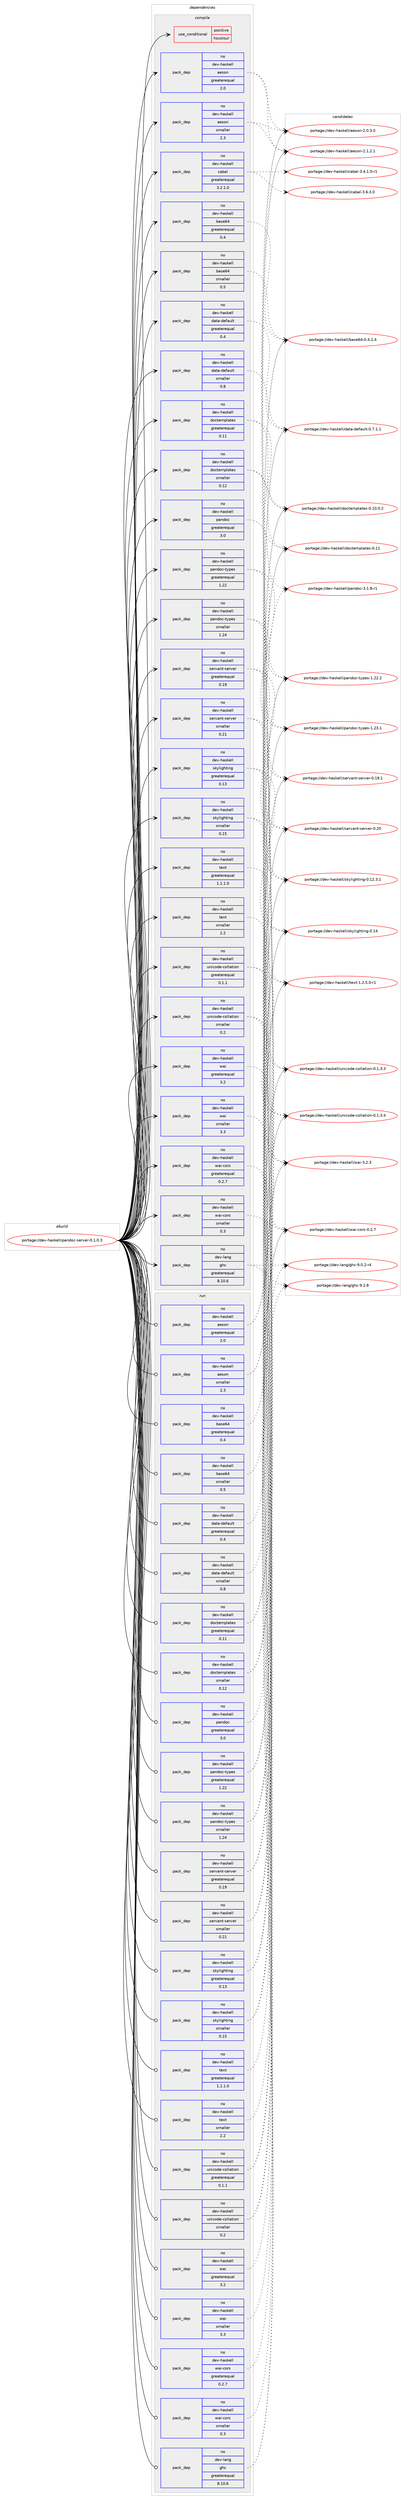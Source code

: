 digraph prolog {

# *************
# Graph options
# *************

newrank=true;
concentrate=true;
compound=true;
graph [rankdir=LR,fontname=Helvetica,fontsize=10,ranksep=1.5];#, ranksep=2.5, nodesep=0.2];
edge  [arrowhead=vee];
node  [fontname=Helvetica,fontsize=10];

# **********
# The ebuild
# **********

subgraph cluster_leftcol {
color=gray;
rank=same;
label=<<i>ebuild</i>>;
id [label="portage://dev-haskell/pandoc-server-0.1.0.3", color=red, width=4, href="../dev-haskell/pandoc-server-0.1.0.3.svg"];
}

# ****************
# The dependencies
# ****************

subgraph cluster_midcol {
color=gray;
label=<<i>dependencies</i>>;
subgraph cluster_compile {
fillcolor="#eeeeee";
style=filled;
label=<<i>compile</i>>;
subgraph cond20195 {
dependency41564 [label=<<TABLE BORDER="0" CELLBORDER="1" CELLSPACING="0" CELLPADDING="4"><TR><TD ROWSPAN="3" CELLPADDING="10">use_conditional</TD></TR><TR><TD>positive</TD></TR><TR><TD>hscolour</TD></TR></TABLE>>, shape=none, color=red];
# *** BEGIN UNKNOWN DEPENDENCY TYPE (TODO) ***
# dependency41564 -> package_dependency(portage://dev-haskell/pandoc-server-0.1.0.3,install,no,dev-haskell,hscolour,none,[,,],[],[])
# *** END UNKNOWN DEPENDENCY TYPE (TODO) ***

}
id:e -> dependency41564:w [weight=20,style="solid",arrowhead="vee"];
subgraph pack20388 {
dependency41565 [label=<<TABLE BORDER="0" CELLBORDER="1" CELLSPACING="0" CELLPADDING="4" WIDTH="220"><TR><TD ROWSPAN="6" CELLPADDING="30">pack_dep</TD></TR><TR><TD WIDTH="110">no</TD></TR><TR><TD>dev-haskell</TD></TR><TR><TD>aeson</TD></TR><TR><TD>greaterequal</TD></TR><TR><TD>2.0</TD></TR></TABLE>>, shape=none, color=blue];
}
id:e -> dependency41565:w [weight=20,style="solid",arrowhead="vee"];
subgraph pack20389 {
dependency41566 [label=<<TABLE BORDER="0" CELLBORDER="1" CELLSPACING="0" CELLPADDING="4" WIDTH="220"><TR><TD ROWSPAN="6" CELLPADDING="30">pack_dep</TD></TR><TR><TD WIDTH="110">no</TD></TR><TR><TD>dev-haskell</TD></TR><TR><TD>aeson</TD></TR><TR><TD>smaller</TD></TR><TR><TD>2.3</TD></TR></TABLE>>, shape=none, color=blue];
}
id:e -> dependency41566:w [weight=20,style="solid",arrowhead="vee"];
subgraph pack20390 {
dependency41567 [label=<<TABLE BORDER="0" CELLBORDER="1" CELLSPACING="0" CELLPADDING="4" WIDTH="220"><TR><TD ROWSPAN="6" CELLPADDING="30">pack_dep</TD></TR><TR><TD WIDTH="110">no</TD></TR><TR><TD>dev-haskell</TD></TR><TR><TD>base64</TD></TR><TR><TD>greaterequal</TD></TR><TR><TD>0.4</TD></TR></TABLE>>, shape=none, color=blue];
}
id:e -> dependency41567:w [weight=20,style="solid",arrowhead="vee"];
subgraph pack20391 {
dependency41568 [label=<<TABLE BORDER="0" CELLBORDER="1" CELLSPACING="0" CELLPADDING="4" WIDTH="220"><TR><TD ROWSPAN="6" CELLPADDING="30">pack_dep</TD></TR><TR><TD WIDTH="110">no</TD></TR><TR><TD>dev-haskell</TD></TR><TR><TD>base64</TD></TR><TR><TD>smaller</TD></TR><TR><TD>0.5</TD></TR></TABLE>>, shape=none, color=blue];
}
id:e -> dependency41568:w [weight=20,style="solid",arrowhead="vee"];
subgraph pack20392 {
dependency41569 [label=<<TABLE BORDER="0" CELLBORDER="1" CELLSPACING="0" CELLPADDING="4" WIDTH="220"><TR><TD ROWSPAN="6" CELLPADDING="30">pack_dep</TD></TR><TR><TD WIDTH="110">no</TD></TR><TR><TD>dev-haskell</TD></TR><TR><TD>cabal</TD></TR><TR><TD>greaterequal</TD></TR><TR><TD>3.2.1.0</TD></TR></TABLE>>, shape=none, color=blue];
}
id:e -> dependency41569:w [weight=20,style="solid",arrowhead="vee"];
subgraph pack20393 {
dependency41570 [label=<<TABLE BORDER="0" CELLBORDER="1" CELLSPACING="0" CELLPADDING="4" WIDTH="220"><TR><TD ROWSPAN="6" CELLPADDING="30">pack_dep</TD></TR><TR><TD WIDTH="110">no</TD></TR><TR><TD>dev-haskell</TD></TR><TR><TD>data-default</TD></TR><TR><TD>greaterequal</TD></TR><TR><TD>0.4</TD></TR></TABLE>>, shape=none, color=blue];
}
id:e -> dependency41570:w [weight=20,style="solid",arrowhead="vee"];
subgraph pack20394 {
dependency41571 [label=<<TABLE BORDER="0" CELLBORDER="1" CELLSPACING="0" CELLPADDING="4" WIDTH="220"><TR><TD ROWSPAN="6" CELLPADDING="30">pack_dep</TD></TR><TR><TD WIDTH="110">no</TD></TR><TR><TD>dev-haskell</TD></TR><TR><TD>data-default</TD></TR><TR><TD>smaller</TD></TR><TR><TD>0.8</TD></TR></TABLE>>, shape=none, color=blue];
}
id:e -> dependency41571:w [weight=20,style="solid",arrowhead="vee"];
subgraph pack20395 {
dependency41572 [label=<<TABLE BORDER="0" CELLBORDER="1" CELLSPACING="0" CELLPADDING="4" WIDTH="220"><TR><TD ROWSPAN="6" CELLPADDING="30">pack_dep</TD></TR><TR><TD WIDTH="110">no</TD></TR><TR><TD>dev-haskell</TD></TR><TR><TD>doctemplates</TD></TR><TR><TD>greaterequal</TD></TR><TR><TD>0.11</TD></TR></TABLE>>, shape=none, color=blue];
}
id:e -> dependency41572:w [weight=20,style="solid",arrowhead="vee"];
subgraph pack20396 {
dependency41573 [label=<<TABLE BORDER="0" CELLBORDER="1" CELLSPACING="0" CELLPADDING="4" WIDTH="220"><TR><TD ROWSPAN="6" CELLPADDING="30">pack_dep</TD></TR><TR><TD WIDTH="110">no</TD></TR><TR><TD>dev-haskell</TD></TR><TR><TD>doctemplates</TD></TR><TR><TD>smaller</TD></TR><TR><TD>0.12</TD></TR></TABLE>>, shape=none, color=blue];
}
id:e -> dependency41573:w [weight=20,style="solid",arrowhead="vee"];
subgraph pack20397 {
dependency41574 [label=<<TABLE BORDER="0" CELLBORDER="1" CELLSPACING="0" CELLPADDING="4" WIDTH="220"><TR><TD ROWSPAN="6" CELLPADDING="30">pack_dep</TD></TR><TR><TD WIDTH="110">no</TD></TR><TR><TD>dev-haskell</TD></TR><TR><TD>pandoc</TD></TR><TR><TD>greaterequal</TD></TR><TR><TD>3.0</TD></TR></TABLE>>, shape=none, color=blue];
}
id:e -> dependency41574:w [weight=20,style="solid",arrowhead="vee"];
subgraph pack20398 {
dependency41575 [label=<<TABLE BORDER="0" CELLBORDER="1" CELLSPACING="0" CELLPADDING="4" WIDTH="220"><TR><TD ROWSPAN="6" CELLPADDING="30">pack_dep</TD></TR><TR><TD WIDTH="110">no</TD></TR><TR><TD>dev-haskell</TD></TR><TR><TD>pandoc-types</TD></TR><TR><TD>greaterequal</TD></TR><TR><TD>1.22</TD></TR></TABLE>>, shape=none, color=blue];
}
id:e -> dependency41575:w [weight=20,style="solid",arrowhead="vee"];
subgraph pack20399 {
dependency41576 [label=<<TABLE BORDER="0" CELLBORDER="1" CELLSPACING="0" CELLPADDING="4" WIDTH="220"><TR><TD ROWSPAN="6" CELLPADDING="30">pack_dep</TD></TR><TR><TD WIDTH="110">no</TD></TR><TR><TD>dev-haskell</TD></TR><TR><TD>pandoc-types</TD></TR><TR><TD>smaller</TD></TR><TR><TD>1.24</TD></TR></TABLE>>, shape=none, color=blue];
}
id:e -> dependency41576:w [weight=20,style="solid",arrowhead="vee"];
subgraph pack20400 {
dependency41577 [label=<<TABLE BORDER="0" CELLBORDER="1" CELLSPACING="0" CELLPADDING="4" WIDTH="220"><TR><TD ROWSPAN="6" CELLPADDING="30">pack_dep</TD></TR><TR><TD WIDTH="110">no</TD></TR><TR><TD>dev-haskell</TD></TR><TR><TD>servant-server</TD></TR><TR><TD>greaterequal</TD></TR><TR><TD>0.19</TD></TR></TABLE>>, shape=none, color=blue];
}
id:e -> dependency41577:w [weight=20,style="solid",arrowhead="vee"];
subgraph pack20401 {
dependency41578 [label=<<TABLE BORDER="0" CELLBORDER="1" CELLSPACING="0" CELLPADDING="4" WIDTH="220"><TR><TD ROWSPAN="6" CELLPADDING="30">pack_dep</TD></TR><TR><TD WIDTH="110">no</TD></TR><TR><TD>dev-haskell</TD></TR><TR><TD>servant-server</TD></TR><TR><TD>smaller</TD></TR><TR><TD>0.21</TD></TR></TABLE>>, shape=none, color=blue];
}
id:e -> dependency41578:w [weight=20,style="solid",arrowhead="vee"];
subgraph pack20402 {
dependency41579 [label=<<TABLE BORDER="0" CELLBORDER="1" CELLSPACING="0" CELLPADDING="4" WIDTH="220"><TR><TD ROWSPAN="6" CELLPADDING="30">pack_dep</TD></TR><TR><TD WIDTH="110">no</TD></TR><TR><TD>dev-haskell</TD></TR><TR><TD>skylighting</TD></TR><TR><TD>greaterequal</TD></TR><TR><TD>0.13</TD></TR></TABLE>>, shape=none, color=blue];
}
id:e -> dependency41579:w [weight=20,style="solid",arrowhead="vee"];
subgraph pack20403 {
dependency41580 [label=<<TABLE BORDER="0" CELLBORDER="1" CELLSPACING="0" CELLPADDING="4" WIDTH="220"><TR><TD ROWSPAN="6" CELLPADDING="30">pack_dep</TD></TR><TR><TD WIDTH="110">no</TD></TR><TR><TD>dev-haskell</TD></TR><TR><TD>skylighting</TD></TR><TR><TD>smaller</TD></TR><TR><TD>0.15</TD></TR></TABLE>>, shape=none, color=blue];
}
id:e -> dependency41580:w [weight=20,style="solid",arrowhead="vee"];
subgraph pack20404 {
dependency41581 [label=<<TABLE BORDER="0" CELLBORDER="1" CELLSPACING="0" CELLPADDING="4" WIDTH="220"><TR><TD ROWSPAN="6" CELLPADDING="30">pack_dep</TD></TR><TR><TD WIDTH="110">no</TD></TR><TR><TD>dev-haskell</TD></TR><TR><TD>text</TD></TR><TR><TD>greaterequal</TD></TR><TR><TD>1.1.1.0</TD></TR></TABLE>>, shape=none, color=blue];
}
id:e -> dependency41581:w [weight=20,style="solid",arrowhead="vee"];
subgraph pack20405 {
dependency41582 [label=<<TABLE BORDER="0" CELLBORDER="1" CELLSPACING="0" CELLPADDING="4" WIDTH="220"><TR><TD ROWSPAN="6" CELLPADDING="30">pack_dep</TD></TR><TR><TD WIDTH="110">no</TD></TR><TR><TD>dev-haskell</TD></TR><TR><TD>text</TD></TR><TR><TD>smaller</TD></TR><TR><TD>2.2</TD></TR></TABLE>>, shape=none, color=blue];
}
id:e -> dependency41582:w [weight=20,style="solid",arrowhead="vee"];
subgraph pack20406 {
dependency41583 [label=<<TABLE BORDER="0" CELLBORDER="1" CELLSPACING="0" CELLPADDING="4" WIDTH="220"><TR><TD ROWSPAN="6" CELLPADDING="30">pack_dep</TD></TR><TR><TD WIDTH="110">no</TD></TR><TR><TD>dev-haskell</TD></TR><TR><TD>unicode-collation</TD></TR><TR><TD>greaterequal</TD></TR><TR><TD>0.1.1</TD></TR></TABLE>>, shape=none, color=blue];
}
id:e -> dependency41583:w [weight=20,style="solid",arrowhead="vee"];
subgraph pack20407 {
dependency41584 [label=<<TABLE BORDER="0" CELLBORDER="1" CELLSPACING="0" CELLPADDING="4" WIDTH="220"><TR><TD ROWSPAN="6" CELLPADDING="30">pack_dep</TD></TR><TR><TD WIDTH="110">no</TD></TR><TR><TD>dev-haskell</TD></TR><TR><TD>unicode-collation</TD></TR><TR><TD>smaller</TD></TR><TR><TD>0.2</TD></TR></TABLE>>, shape=none, color=blue];
}
id:e -> dependency41584:w [weight=20,style="solid",arrowhead="vee"];
subgraph pack20408 {
dependency41585 [label=<<TABLE BORDER="0" CELLBORDER="1" CELLSPACING="0" CELLPADDING="4" WIDTH="220"><TR><TD ROWSPAN="6" CELLPADDING="30">pack_dep</TD></TR><TR><TD WIDTH="110">no</TD></TR><TR><TD>dev-haskell</TD></TR><TR><TD>wai</TD></TR><TR><TD>greaterequal</TD></TR><TR><TD>3.2</TD></TR></TABLE>>, shape=none, color=blue];
}
id:e -> dependency41585:w [weight=20,style="solid",arrowhead="vee"];
subgraph pack20409 {
dependency41586 [label=<<TABLE BORDER="0" CELLBORDER="1" CELLSPACING="0" CELLPADDING="4" WIDTH="220"><TR><TD ROWSPAN="6" CELLPADDING="30">pack_dep</TD></TR><TR><TD WIDTH="110">no</TD></TR><TR><TD>dev-haskell</TD></TR><TR><TD>wai</TD></TR><TR><TD>smaller</TD></TR><TR><TD>3.3</TD></TR></TABLE>>, shape=none, color=blue];
}
id:e -> dependency41586:w [weight=20,style="solid",arrowhead="vee"];
subgraph pack20410 {
dependency41587 [label=<<TABLE BORDER="0" CELLBORDER="1" CELLSPACING="0" CELLPADDING="4" WIDTH="220"><TR><TD ROWSPAN="6" CELLPADDING="30">pack_dep</TD></TR><TR><TD WIDTH="110">no</TD></TR><TR><TD>dev-haskell</TD></TR><TR><TD>wai-cors</TD></TR><TR><TD>greaterequal</TD></TR><TR><TD>0.2.7</TD></TR></TABLE>>, shape=none, color=blue];
}
id:e -> dependency41587:w [weight=20,style="solid",arrowhead="vee"];
subgraph pack20411 {
dependency41588 [label=<<TABLE BORDER="0" CELLBORDER="1" CELLSPACING="0" CELLPADDING="4" WIDTH="220"><TR><TD ROWSPAN="6" CELLPADDING="30">pack_dep</TD></TR><TR><TD WIDTH="110">no</TD></TR><TR><TD>dev-haskell</TD></TR><TR><TD>wai-cors</TD></TR><TR><TD>smaller</TD></TR><TR><TD>0.3</TD></TR></TABLE>>, shape=none, color=blue];
}
id:e -> dependency41588:w [weight=20,style="solid",arrowhead="vee"];
subgraph pack20412 {
dependency41589 [label=<<TABLE BORDER="0" CELLBORDER="1" CELLSPACING="0" CELLPADDING="4" WIDTH="220"><TR><TD ROWSPAN="6" CELLPADDING="30">pack_dep</TD></TR><TR><TD WIDTH="110">no</TD></TR><TR><TD>dev-lang</TD></TR><TR><TD>ghc</TD></TR><TR><TD>greaterequal</TD></TR><TR><TD>8.10.6</TD></TR></TABLE>>, shape=none, color=blue];
}
id:e -> dependency41589:w [weight=20,style="solid",arrowhead="vee"];
}
subgraph cluster_compileandrun {
fillcolor="#eeeeee";
style=filled;
label=<<i>compile and run</i>>;
}
subgraph cluster_run {
fillcolor="#eeeeee";
style=filled;
label=<<i>run</i>>;
subgraph pack20413 {
dependency41590 [label=<<TABLE BORDER="0" CELLBORDER="1" CELLSPACING="0" CELLPADDING="4" WIDTH="220"><TR><TD ROWSPAN="6" CELLPADDING="30">pack_dep</TD></TR><TR><TD WIDTH="110">no</TD></TR><TR><TD>dev-haskell</TD></TR><TR><TD>aeson</TD></TR><TR><TD>greaterequal</TD></TR><TR><TD>2.0</TD></TR></TABLE>>, shape=none, color=blue];
}
id:e -> dependency41590:w [weight=20,style="solid",arrowhead="odot"];
subgraph pack20414 {
dependency41591 [label=<<TABLE BORDER="0" CELLBORDER="1" CELLSPACING="0" CELLPADDING="4" WIDTH="220"><TR><TD ROWSPAN="6" CELLPADDING="30">pack_dep</TD></TR><TR><TD WIDTH="110">no</TD></TR><TR><TD>dev-haskell</TD></TR><TR><TD>aeson</TD></TR><TR><TD>smaller</TD></TR><TR><TD>2.3</TD></TR></TABLE>>, shape=none, color=blue];
}
id:e -> dependency41591:w [weight=20,style="solid",arrowhead="odot"];
subgraph pack20415 {
dependency41592 [label=<<TABLE BORDER="0" CELLBORDER="1" CELLSPACING="0" CELLPADDING="4" WIDTH="220"><TR><TD ROWSPAN="6" CELLPADDING="30">pack_dep</TD></TR><TR><TD WIDTH="110">no</TD></TR><TR><TD>dev-haskell</TD></TR><TR><TD>base64</TD></TR><TR><TD>greaterequal</TD></TR><TR><TD>0.4</TD></TR></TABLE>>, shape=none, color=blue];
}
id:e -> dependency41592:w [weight=20,style="solid",arrowhead="odot"];
subgraph pack20416 {
dependency41593 [label=<<TABLE BORDER="0" CELLBORDER="1" CELLSPACING="0" CELLPADDING="4" WIDTH="220"><TR><TD ROWSPAN="6" CELLPADDING="30">pack_dep</TD></TR><TR><TD WIDTH="110">no</TD></TR><TR><TD>dev-haskell</TD></TR><TR><TD>base64</TD></TR><TR><TD>smaller</TD></TR><TR><TD>0.5</TD></TR></TABLE>>, shape=none, color=blue];
}
id:e -> dependency41593:w [weight=20,style="solid",arrowhead="odot"];
subgraph pack20417 {
dependency41594 [label=<<TABLE BORDER="0" CELLBORDER="1" CELLSPACING="0" CELLPADDING="4" WIDTH="220"><TR><TD ROWSPAN="6" CELLPADDING="30">pack_dep</TD></TR><TR><TD WIDTH="110">no</TD></TR><TR><TD>dev-haskell</TD></TR><TR><TD>data-default</TD></TR><TR><TD>greaterequal</TD></TR><TR><TD>0.4</TD></TR></TABLE>>, shape=none, color=blue];
}
id:e -> dependency41594:w [weight=20,style="solid",arrowhead="odot"];
subgraph pack20418 {
dependency41595 [label=<<TABLE BORDER="0" CELLBORDER="1" CELLSPACING="0" CELLPADDING="4" WIDTH="220"><TR><TD ROWSPAN="6" CELLPADDING="30">pack_dep</TD></TR><TR><TD WIDTH="110">no</TD></TR><TR><TD>dev-haskell</TD></TR><TR><TD>data-default</TD></TR><TR><TD>smaller</TD></TR><TR><TD>0.8</TD></TR></TABLE>>, shape=none, color=blue];
}
id:e -> dependency41595:w [weight=20,style="solid",arrowhead="odot"];
subgraph pack20419 {
dependency41596 [label=<<TABLE BORDER="0" CELLBORDER="1" CELLSPACING="0" CELLPADDING="4" WIDTH="220"><TR><TD ROWSPAN="6" CELLPADDING="30">pack_dep</TD></TR><TR><TD WIDTH="110">no</TD></TR><TR><TD>dev-haskell</TD></TR><TR><TD>doctemplates</TD></TR><TR><TD>greaterequal</TD></TR><TR><TD>0.11</TD></TR></TABLE>>, shape=none, color=blue];
}
id:e -> dependency41596:w [weight=20,style="solid",arrowhead="odot"];
subgraph pack20420 {
dependency41597 [label=<<TABLE BORDER="0" CELLBORDER="1" CELLSPACING="0" CELLPADDING="4" WIDTH="220"><TR><TD ROWSPAN="6" CELLPADDING="30">pack_dep</TD></TR><TR><TD WIDTH="110">no</TD></TR><TR><TD>dev-haskell</TD></TR><TR><TD>doctemplates</TD></TR><TR><TD>smaller</TD></TR><TR><TD>0.12</TD></TR></TABLE>>, shape=none, color=blue];
}
id:e -> dependency41597:w [weight=20,style="solid",arrowhead="odot"];
subgraph pack20421 {
dependency41598 [label=<<TABLE BORDER="0" CELLBORDER="1" CELLSPACING="0" CELLPADDING="4" WIDTH="220"><TR><TD ROWSPAN="6" CELLPADDING="30">pack_dep</TD></TR><TR><TD WIDTH="110">no</TD></TR><TR><TD>dev-haskell</TD></TR><TR><TD>pandoc</TD></TR><TR><TD>greaterequal</TD></TR><TR><TD>3.0</TD></TR></TABLE>>, shape=none, color=blue];
}
id:e -> dependency41598:w [weight=20,style="solid",arrowhead="odot"];
subgraph pack20422 {
dependency41599 [label=<<TABLE BORDER="0" CELLBORDER="1" CELLSPACING="0" CELLPADDING="4" WIDTH="220"><TR><TD ROWSPAN="6" CELLPADDING="30">pack_dep</TD></TR><TR><TD WIDTH="110">no</TD></TR><TR><TD>dev-haskell</TD></TR><TR><TD>pandoc-types</TD></TR><TR><TD>greaterequal</TD></TR><TR><TD>1.22</TD></TR></TABLE>>, shape=none, color=blue];
}
id:e -> dependency41599:w [weight=20,style="solid",arrowhead="odot"];
subgraph pack20423 {
dependency41600 [label=<<TABLE BORDER="0" CELLBORDER="1" CELLSPACING="0" CELLPADDING="4" WIDTH="220"><TR><TD ROWSPAN="6" CELLPADDING="30">pack_dep</TD></TR><TR><TD WIDTH="110">no</TD></TR><TR><TD>dev-haskell</TD></TR><TR><TD>pandoc-types</TD></TR><TR><TD>smaller</TD></TR><TR><TD>1.24</TD></TR></TABLE>>, shape=none, color=blue];
}
id:e -> dependency41600:w [weight=20,style="solid",arrowhead="odot"];
subgraph pack20424 {
dependency41601 [label=<<TABLE BORDER="0" CELLBORDER="1" CELLSPACING="0" CELLPADDING="4" WIDTH="220"><TR><TD ROWSPAN="6" CELLPADDING="30">pack_dep</TD></TR><TR><TD WIDTH="110">no</TD></TR><TR><TD>dev-haskell</TD></TR><TR><TD>servant-server</TD></TR><TR><TD>greaterequal</TD></TR><TR><TD>0.19</TD></TR></TABLE>>, shape=none, color=blue];
}
id:e -> dependency41601:w [weight=20,style="solid",arrowhead="odot"];
subgraph pack20425 {
dependency41602 [label=<<TABLE BORDER="0" CELLBORDER="1" CELLSPACING="0" CELLPADDING="4" WIDTH="220"><TR><TD ROWSPAN="6" CELLPADDING="30">pack_dep</TD></TR><TR><TD WIDTH="110">no</TD></TR><TR><TD>dev-haskell</TD></TR><TR><TD>servant-server</TD></TR><TR><TD>smaller</TD></TR><TR><TD>0.21</TD></TR></TABLE>>, shape=none, color=blue];
}
id:e -> dependency41602:w [weight=20,style="solid",arrowhead="odot"];
subgraph pack20426 {
dependency41603 [label=<<TABLE BORDER="0" CELLBORDER="1" CELLSPACING="0" CELLPADDING="4" WIDTH="220"><TR><TD ROWSPAN="6" CELLPADDING="30">pack_dep</TD></TR><TR><TD WIDTH="110">no</TD></TR><TR><TD>dev-haskell</TD></TR><TR><TD>skylighting</TD></TR><TR><TD>greaterequal</TD></TR><TR><TD>0.13</TD></TR></TABLE>>, shape=none, color=blue];
}
id:e -> dependency41603:w [weight=20,style="solid",arrowhead="odot"];
subgraph pack20427 {
dependency41604 [label=<<TABLE BORDER="0" CELLBORDER="1" CELLSPACING="0" CELLPADDING="4" WIDTH="220"><TR><TD ROWSPAN="6" CELLPADDING="30">pack_dep</TD></TR><TR><TD WIDTH="110">no</TD></TR><TR><TD>dev-haskell</TD></TR><TR><TD>skylighting</TD></TR><TR><TD>smaller</TD></TR><TR><TD>0.15</TD></TR></TABLE>>, shape=none, color=blue];
}
id:e -> dependency41604:w [weight=20,style="solid",arrowhead="odot"];
subgraph pack20428 {
dependency41605 [label=<<TABLE BORDER="0" CELLBORDER="1" CELLSPACING="0" CELLPADDING="4" WIDTH="220"><TR><TD ROWSPAN="6" CELLPADDING="30">pack_dep</TD></TR><TR><TD WIDTH="110">no</TD></TR><TR><TD>dev-haskell</TD></TR><TR><TD>text</TD></TR><TR><TD>greaterequal</TD></TR><TR><TD>1.1.1.0</TD></TR></TABLE>>, shape=none, color=blue];
}
id:e -> dependency41605:w [weight=20,style="solid",arrowhead="odot"];
subgraph pack20429 {
dependency41606 [label=<<TABLE BORDER="0" CELLBORDER="1" CELLSPACING="0" CELLPADDING="4" WIDTH="220"><TR><TD ROWSPAN="6" CELLPADDING="30">pack_dep</TD></TR><TR><TD WIDTH="110">no</TD></TR><TR><TD>dev-haskell</TD></TR><TR><TD>text</TD></TR><TR><TD>smaller</TD></TR><TR><TD>2.2</TD></TR></TABLE>>, shape=none, color=blue];
}
id:e -> dependency41606:w [weight=20,style="solid",arrowhead="odot"];
subgraph pack20430 {
dependency41607 [label=<<TABLE BORDER="0" CELLBORDER="1" CELLSPACING="0" CELLPADDING="4" WIDTH="220"><TR><TD ROWSPAN="6" CELLPADDING="30">pack_dep</TD></TR><TR><TD WIDTH="110">no</TD></TR><TR><TD>dev-haskell</TD></TR><TR><TD>unicode-collation</TD></TR><TR><TD>greaterequal</TD></TR><TR><TD>0.1.1</TD></TR></TABLE>>, shape=none, color=blue];
}
id:e -> dependency41607:w [weight=20,style="solid",arrowhead="odot"];
subgraph pack20431 {
dependency41608 [label=<<TABLE BORDER="0" CELLBORDER="1" CELLSPACING="0" CELLPADDING="4" WIDTH="220"><TR><TD ROWSPAN="6" CELLPADDING="30">pack_dep</TD></TR><TR><TD WIDTH="110">no</TD></TR><TR><TD>dev-haskell</TD></TR><TR><TD>unicode-collation</TD></TR><TR><TD>smaller</TD></TR><TR><TD>0.2</TD></TR></TABLE>>, shape=none, color=blue];
}
id:e -> dependency41608:w [weight=20,style="solid",arrowhead="odot"];
subgraph pack20432 {
dependency41609 [label=<<TABLE BORDER="0" CELLBORDER="1" CELLSPACING="0" CELLPADDING="4" WIDTH="220"><TR><TD ROWSPAN="6" CELLPADDING="30">pack_dep</TD></TR><TR><TD WIDTH="110">no</TD></TR><TR><TD>dev-haskell</TD></TR><TR><TD>wai</TD></TR><TR><TD>greaterequal</TD></TR><TR><TD>3.2</TD></TR></TABLE>>, shape=none, color=blue];
}
id:e -> dependency41609:w [weight=20,style="solid",arrowhead="odot"];
subgraph pack20433 {
dependency41610 [label=<<TABLE BORDER="0" CELLBORDER="1" CELLSPACING="0" CELLPADDING="4" WIDTH="220"><TR><TD ROWSPAN="6" CELLPADDING="30">pack_dep</TD></TR><TR><TD WIDTH="110">no</TD></TR><TR><TD>dev-haskell</TD></TR><TR><TD>wai</TD></TR><TR><TD>smaller</TD></TR><TR><TD>3.3</TD></TR></TABLE>>, shape=none, color=blue];
}
id:e -> dependency41610:w [weight=20,style="solid",arrowhead="odot"];
subgraph pack20434 {
dependency41611 [label=<<TABLE BORDER="0" CELLBORDER="1" CELLSPACING="0" CELLPADDING="4" WIDTH="220"><TR><TD ROWSPAN="6" CELLPADDING="30">pack_dep</TD></TR><TR><TD WIDTH="110">no</TD></TR><TR><TD>dev-haskell</TD></TR><TR><TD>wai-cors</TD></TR><TR><TD>greaterequal</TD></TR><TR><TD>0.2.7</TD></TR></TABLE>>, shape=none, color=blue];
}
id:e -> dependency41611:w [weight=20,style="solid",arrowhead="odot"];
subgraph pack20435 {
dependency41612 [label=<<TABLE BORDER="0" CELLBORDER="1" CELLSPACING="0" CELLPADDING="4" WIDTH="220"><TR><TD ROWSPAN="6" CELLPADDING="30">pack_dep</TD></TR><TR><TD WIDTH="110">no</TD></TR><TR><TD>dev-haskell</TD></TR><TR><TD>wai-cors</TD></TR><TR><TD>smaller</TD></TR><TR><TD>0.3</TD></TR></TABLE>>, shape=none, color=blue];
}
id:e -> dependency41612:w [weight=20,style="solid",arrowhead="odot"];
subgraph pack20436 {
dependency41613 [label=<<TABLE BORDER="0" CELLBORDER="1" CELLSPACING="0" CELLPADDING="4" WIDTH="220"><TR><TD ROWSPAN="6" CELLPADDING="30">pack_dep</TD></TR><TR><TD WIDTH="110">no</TD></TR><TR><TD>dev-lang</TD></TR><TR><TD>ghc</TD></TR><TR><TD>greaterequal</TD></TR><TR><TD>8.10.6</TD></TR></TABLE>>, shape=none, color=blue];
}
id:e -> dependency41613:w [weight=20,style="solid",arrowhead="odot"];
# *** BEGIN UNKNOWN DEPENDENCY TYPE (TODO) ***
# id -> package_dependency(portage://dev-haskell/pandoc-server-0.1.0.3,run,no,dev-lang,ghc,none,[,,],any_same_slot,[use(optenable(profile),none)])
# *** END UNKNOWN DEPENDENCY TYPE (TODO) ***

}
}

# **************
# The candidates
# **************

subgraph cluster_choices {
rank=same;
color=gray;
label=<<i>candidates</i>>;

subgraph choice20388 {
color=black;
nodesep=1;
choice100101118451049711510710110810847971011151111104550464846514648 [label="portage://dev-haskell/aeson-2.0.3.0", color=red, width=4,href="../dev-haskell/aeson-2.0.3.0.svg"];
choice100101118451049711510710110810847971011151111104550464946504649 [label="portage://dev-haskell/aeson-2.1.2.1", color=red, width=4,href="../dev-haskell/aeson-2.1.2.1.svg"];
dependency41565:e -> choice100101118451049711510710110810847971011151111104550464846514648:w [style=dotted,weight="100"];
dependency41565:e -> choice100101118451049711510710110810847971011151111104550464946504649:w [style=dotted,weight="100"];
}
subgraph choice20389 {
color=black;
nodesep=1;
choice100101118451049711510710110810847971011151111104550464846514648 [label="portage://dev-haskell/aeson-2.0.3.0", color=red, width=4,href="../dev-haskell/aeson-2.0.3.0.svg"];
choice100101118451049711510710110810847971011151111104550464946504649 [label="portage://dev-haskell/aeson-2.1.2.1", color=red, width=4,href="../dev-haskell/aeson-2.1.2.1.svg"];
dependency41566:e -> choice100101118451049711510710110810847971011151111104550464846514648:w [style=dotted,weight="100"];
dependency41566:e -> choice100101118451049711510710110810847971011151111104550464946504649:w [style=dotted,weight="100"];
}
subgraph choice20390 {
color=black;
nodesep=1;
choice100101118451049711510710110810847989711510154524548465246504652 [label="portage://dev-haskell/base64-0.4.2.4", color=red, width=4,href="../dev-haskell/base64-0.4.2.4.svg"];
dependency41567:e -> choice100101118451049711510710110810847989711510154524548465246504652:w [style=dotted,weight="100"];
}
subgraph choice20391 {
color=black;
nodesep=1;
choice100101118451049711510710110810847989711510154524548465246504652 [label="portage://dev-haskell/base64-0.4.2.4", color=red, width=4,href="../dev-haskell/base64-0.4.2.4.svg"];
dependency41568:e -> choice100101118451049711510710110810847989711510154524548465246504652:w [style=dotted,weight="100"];
}
subgraph choice20392 {
color=black;
nodesep=1;
choice1001011184510497115107101108108479997989710845514652464946484511449 [label="portage://dev-haskell/cabal-3.4.1.0-r1", color=red, width=4,href="../dev-haskell/cabal-3.4.1.0-r1.svg"];
choice100101118451049711510710110810847999798971084551465446514648 [label="portage://dev-haskell/cabal-3.6.3.0", color=red, width=4,href="../dev-haskell/cabal-3.6.3.0.svg"];
dependency41569:e -> choice1001011184510497115107101108108479997989710845514652464946484511449:w [style=dotted,weight="100"];
dependency41569:e -> choice100101118451049711510710110810847999798971084551465446514648:w [style=dotted,weight="100"];
}
subgraph choice20393 {
color=black;
nodesep=1;
choice100101118451049711510710110810847100971169745100101102971171081164548465546494649 [label="portage://dev-haskell/data-default-0.7.1.1", color=red, width=4,href="../dev-haskell/data-default-0.7.1.1.svg"];
dependency41570:e -> choice100101118451049711510710110810847100971169745100101102971171081164548465546494649:w [style=dotted,weight="100"];
}
subgraph choice20394 {
color=black;
nodesep=1;
choice100101118451049711510710110810847100971169745100101102971171081164548465546494649 [label="portage://dev-haskell/data-default-0.7.1.1", color=red, width=4,href="../dev-haskell/data-default-0.7.1.1.svg"];
dependency41571:e -> choice100101118451049711510710110810847100971169745100101102971171081164548465546494649:w [style=dotted,weight="100"];
}
subgraph choice20395 {
color=black;
nodesep=1;
choice1001011184510497115107101108108471001119911610110911210897116101115454846494846484650 [label="portage://dev-haskell/doctemplates-0.10.0.2", color=red, width=4,href="../dev-haskell/doctemplates-0.10.0.2.svg"];
choice10010111845104971151071011081084710011199116101109112108971161011154548464949 [label="portage://dev-haskell/doctemplates-0.11", color=red, width=4,href="../dev-haskell/doctemplates-0.11.svg"];
dependency41572:e -> choice1001011184510497115107101108108471001119911610110911210897116101115454846494846484650:w [style=dotted,weight="100"];
dependency41572:e -> choice10010111845104971151071011081084710011199116101109112108971161011154548464949:w [style=dotted,weight="100"];
}
subgraph choice20396 {
color=black;
nodesep=1;
choice1001011184510497115107101108108471001119911610110911210897116101115454846494846484650 [label="portage://dev-haskell/doctemplates-0.10.0.2", color=red, width=4,href="../dev-haskell/doctemplates-0.10.0.2.svg"];
choice10010111845104971151071011081084710011199116101109112108971161011154548464949 [label="portage://dev-haskell/doctemplates-0.11", color=red, width=4,href="../dev-haskell/doctemplates-0.11.svg"];
dependency41573:e -> choice1001011184510497115107101108108471001119911610110911210897116101115454846494846484650:w [style=dotted,weight="100"];
dependency41573:e -> choice10010111845104971151071011081084710011199116101109112108971161011154548464949:w [style=dotted,weight="100"];
}
subgraph choice20397 {
color=black;
nodesep=1;
choice10010111845104971151071011081084711297110100111994551464946564511449 [label="portage://dev-haskell/pandoc-3.1.8-r1", color=red, width=4,href="../dev-haskell/pandoc-3.1.8-r1.svg"];
dependency41574:e -> choice10010111845104971151071011081084711297110100111994551464946564511449:w [style=dotted,weight="100"];
}
subgraph choice20398 {
color=black;
nodesep=1;
choice10010111845104971151071011081084711297110100111994511612111210111545494650504650 [label="portage://dev-haskell/pandoc-types-1.22.2", color=red, width=4,href="../dev-haskell/pandoc-types-1.22.2.svg"];
choice10010111845104971151071011081084711297110100111994511612111210111545494650514649 [label="portage://dev-haskell/pandoc-types-1.23.1", color=red, width=4,href="../dev-haskell/pandoc-types-1.23.1.svg"];
dependency41575:e -> choice10010111845104971151071011081084711297110100111994511612111210111545494650504650:w [style=dotted,weight="100"];
dependency41575:e -> choice10010111845104971151071011081084711297110100111994511612111210111545494650514649:w [style=dotted,weight="100"];
}
subgraph choice20399 {
color=black;
nodesep=1;
choice10010111845104971151071011081084711297110100111994511612111210111545494650504650 [label="portage://dev-haskell/pandoc-types-1.22.2", color=red, width=4,href="../dev-haskell/pandoc-types-1.22.2.svg"];
choice10010111845104971151071011081084711297110100111994511612111210111545494650514649 [label="portage://dev-haskell/pandoc-types-1.23.1", color=red, width=4,href="../dev-haskell/pandoc-types-1.23.1.svg"];
dependency41576:e -> choice10010111845104971151071011081084711297110100111994511612111210111545494650504650:w [style=dotted,weight="100"];
dependency41576:e -> choice10010111845104971151071011081084711297110100111994511612111210111545494650514649:w [style=dotted,weight="100"];
}
subgraph choice20400 {
color=black;
nodesep=1;
choice100101118451049711510710110810847115101114118971101164511510111411810111445484649574649 [label="portage://dev-haskell/servant-server-0.19.1", color=red, width=4,href="../dev-haskell/servant-server-0.19.1.svg"];
choice10010111845104971151071011081084711510111411897110116451151011141181011144548465048 [label="portage://dev-haskell/servant-server-0.20", color=red, width=4,href="../dev-haskell/servant-server-0.20.svg"];
dependency41577:e -> choice100101118451049711510710110810847115101114118971101164511510111411810111445484649574649:w [style=dotted,weight="100"];
dependency41577:e -> choice10010111845104971151071011081084711510111411897110116451151011141181011144548465048:w [style=dotted,weight="100"];
}
subgraph choice20401 {
color=black;
nodesep=1;
choice100101118451049711510710110810847115101114118971101164511510111411810111445484649574649 [label="portage://dev-haskell/servant-server-0.19.1", color=red, width=4,href="../dev-haskell/servant-server-0.19.1.svg"];
choice10010111845104971151071011081084711510111411897110116451151011141181011144548465048 [label="portage://dev-haskell/servant-server-0.20", color=red, width=4,href="../dev-haskell/servant-server-0.20.svg"];
dependency41578:e -> choice100101118451049711510710110810847115101114118971101164511510111411810111445484649574649:w [style=dotted,weight="100"];
dependency41578:e -> choice10010111845104971151071011081084711510111411897110116451151011141181011144548465048:w [style=dotted,weight="100"];
}
subgraph choice20402 {
color=black;
nodesep=1;
choice100101118451049711510710110810847115107121108105103104116105110103454846495046514649 [label="portage://dev-haskell/skylighting-0.12.3.1", color=red, width=4,href="../dev-haskell/skylighting-0.12.3.1.svg"];
choice1001011184510497115107101108108471151071211081051031041161051101034548464952 [label="portage://dev-haskell/skylighting-0.14", color=red, width=4,href="../dev-haskell/skylighting-0.14.svg"];
dependency41579:e -> choice100101118451049711510710110810847115107121108105103104116105110103454846495046514649:w [style=dotted,weight="100"];
dependency41579:e -> choice1001011184510497115107101108108471151071211081051031041161051101034548464952:w [style=dotted,weight="100"];
}
subgraph choice20403 {
color=black;
nodesep=1;
choice100101118451049711510710110810847115107121108105103104116105110103454846495046514649 [label="portage://dev-haskell/skylighting-0.12.3.1", color=red, width=4,href="../dev-haskell/skylighting-0.12.3.1.svg"];
choice1001011184510497115107101108108471151071211081051031041161051101034548464952 [label="portage://dev-haskell/skylighting-0.14", color=red, width=4,href="../dev-haskell/skylighting-0.14.svg"];
dependency41580:e -> choice100101118451049711510710110810847115107121108105103104116105110103454846495046514649:w [style=dotted,weight="100"];
dependency41580:e -> choice1001011184510497115107101108108471151071211081051031041161051101034548464952:w [style=dotted,weight="100"];
}
subgraph choice20404 {
color=black;
nodesep=1;
choice10010111845104971151071011081084711610112011645494650465346484511449 [label="portage://dev-haskell/text-1.2.5.0-r1", color=red, width=4,href="../dev-haskell/text-1.2.5.0-r1.svg"];
dependency41581:e -> choice10010111845104971151071011081084711610112011645494650465346484511449:w [style=dotted,weight="100"];
}
subgraph choice20405 {
color=black;
nodesep=1;
choice10010111845104971151071011081084711610112011645494650465346484511449 [label="portage://dev-haskell/text-1.2.5.0-r1", color=red, width=4,href="../dev-haskell/text-1.2.5.0-r1.svg"];
dependency41582:e -> choice10010111845104971151071011081084711610112011645494650465346484511449:w [style=dotted,weight="100"];
}
subgraph choice20406 {
color=black;
nodesep=1;
choice100101118451049711510710110810847117110105991111001014599111108108971161051111104548464946514651 [label="portage://dev-haskell/unicode-collation-0.1.3.3", color=red, width=4,href="../dev-haskell/unicode-collation-0.1.3.3.svg"];
choice100101118451049711510710110810847117110105991111001014599111108108971161051111104548464946514652 [label="portage://dev-haskell/unicode-collation-0.1.3.4", color=red, width=4,href="../dev-haskell/unicode-collation-0.1.3.4.svg"];
dependency41583:e -> choice100101118451049711510710110810847117110105991111001014599111108108971161051111104548464946514651:w [style=dotted,weight="100"];
dependency41583:e -> choice100101118451049711510710110810847117110105991111001014599111108108971161051111104548464946514652:w [style=dotted,weight="100"];
}
subgraph choice20407 {
color=black;
nodesep=1;
choice100101118451049711510710110810847117110105991111001014599111108108971161051111104548464946514651 [label="portage://dev-haskell/unicode-collation-0.1.3.3", color=red, width=4,href="../dev-haskell/unicode-collation-0.1.3.3.svg"];
choice100101118451049711510710110810847117110105991111001014599111108108971161051111104548464946514652 [label="portage://dev-haskell/unicode-collation-0.1.3.4", color=red, width=4,href="../dev-haskell/unicode-collation-0.1.3.4.svg"];
dependency41584:e -> choice100101118451049711510710110810847117110105991111001014599111108108971161051111104548464946514651:w [style=dotted,weight="100"];
dependency41584:e -> choice100101118451049711510710110810847117110105991111001014599111108108971161051111104548464946514652:w [style=dotted,weight="100"];
}
subgraph choice20408 {
color=black;
nodesep=1;
choice10010111845104971151071011081084711997105455146504651 [label="portage://dev-haskell/wai-3.2.3", color=red, width=4,href="../dev-haskell/wai-3.2.3.svg"];
dependency41585:e -> choice10010111845104971151071011081084711997105455146504651:w [style=dotted,weight="100"];
}
subgraph choice20409 {
color=black;
nodesep=1;
choice10010111845104971151071011081084711997105455146504651 [label="portage://dev-haskell/wai-3.2.3", color=red, width=4,href="../dev-haskell/wai-3.2.3.svg"];
dependency41586:e -> choice10010111845104971151071011081084711997105455146504651:w [style=dotted,weight="100"];
}
subgraph choice20410 {
color=black;
nodesep=1;
choice100101118451049711510710110810847119971054599111114115454846504655 [label="portage://dev-haskell/wai-cors-0.2.7", color=red, width=4,href="../dev-haskell/wai-cors-0.2.7.svg"];
dependency41587:e -> choice100101118451049711510710110810847119971054599111114115454846504655:w [style=dotted,weight="100"];
}
subgraph choice20411 {
color=black;
nodesep=1;
choice100101118451049711510710110810847119971054599111114115454846504655 [label="portage://dev-haskell/wai-cors-0.2.7", color=red, width=4,href="../dev-haskell/wai-cors-0.2.7.svg"];
dependency41588:e -> choice100101118451049711510710110810847119971054599111114115454846504655:w [style=dotted,weight="100"];
}
subgraph choice20412 {
color=black;
nodesep=1;
choice100101118451089711010347103104994557464846504511452 [label="portage://dev-lang/ghc-9.0.2-r4", color=red, width=4,href="../dev-lang/ghc-9.0.2-r4.svg"];
choice10010111845108971101034710310499455746504656 [label="portage://dev-lang/ghc-9.2.8", color=red, width=4,href="../dev-lang/ghc-9.2.8.svg"];
dependency41589:e -> choice100101118451089711010347103104994557464846504511452:w [style=dotted,weight="100"];
dependency41589:e -> choice10010111845108971101034710310499455746504656:w [style=dotted,weight="100"];
}
subgraph choice20413 {
color=black;
nodesep=1;
choice100101118451049711510710110810847971011151111104550464846514648 [label="portage://dev-haskell/aeson-2.0.3.0", color=red, width=4,href="../dev-haskell/aeson-2.0.3.0.svg"];
choice100101118451049711510710110810847971011151111104550464946504649 [label="portage://dev-haskell/aeson-2.1.2.1", color=red, width=4,href="../dev-haskell/aeson-2.1.2.1.svg"];
dependency41590:e -> choice100101118451049711510710110810847971011151111104550464846514648:w [style=dotted,weight="100"];
dependency41590:e -> choice100101118451049711510710110810847971011151111104550464946504649:w [style=dotted,weight="100"];
}
subgraph choice20414 {
color=black;
nodesep=1;
choice100101118451049711510710110810847971011151111104550464846514648 [label="portage://dev-haskell/aeson-2.0.3.0", color=red, width=4,href="../dev-haskell/aeson-2.0.3.0.svg"];
choice100101118451049711510710110810847971011151111104550464946504649 [label="portage://dev-haskell/aeson-2.1.2.1", color=red, width=4,href="../dev-haskell/aeson-2.1.2.1.svg"];
dependency41591:e -> choice100101118451049711510710110810847971011151111104550464846514648:w [style=dotted,weight="100"];
dependency41591:e -> choice100101118451049711510710110810847971011151111104550464946504649:w [style=dotted,weight="100"];
}
subgraph choice20415 {
color=black;
nodesep=1;
choice100101118451049711510710110810847989711510154524548465246504652 [label="portage://dev-haskell/base64-0.4.2.4", color=red, width=4,href="../dev-haskell/base64-0.4.2.4.svg"];
dependency41592:e -> choice100101118451049711510710110810847989711510154524548465246504652:w [style=dotted,weight="100"];
}
subgraph choice20416 {
color=black;
nodesep=1;
choice100101118451049711510710110810847989711510154524548465246504652 [label="portage://dev-haskell/base64-0.4.2.4", color=red, width=4,href="../dev-haskell/base64-0.4.2.4.svg"];
dependency41593:e -> choice100101118451049711510710110810847989711510154524548465246504652:w [style=dotted,weight="100"];
}
subgraph choice20417 {
color=black;
nodesep=1;
choice100101118451049711510710110810847100971169745100101102971171081164548465546494649 [label="portage://dev-haskell/data-default-0.7.1.1", color=red, width=4,href="../dev-haskell/data-default-0.7.1.1.svg"];
dependency41594:e -> choice100101118451049711510710110810847100971169745100101102971171081164548465546494649:w [style=dotted,weight="100"];
}
subgraph choice20418 {
color=black;
nodesep=1;
choice100101118451049711510710110810847100971169745100101102971171081164548465546494649 [label="portage://dev-haskell/data-default-0.7.1.1", color=red, width=4,href="../dev-haskell/data-default-0.7.1.1.svg"];
dependency41595:e -> choice100101118451049711510710110810847100971169745100101102971171081164548465546494649:w [style=dotted,weight="100"];
}
subgraph choice20419 {
color=black;
nodesep=1;
choice1001011184510497115107101108108471001119911610110911210897116101115454846494846484650 [label="portage://dev-haskell/doctemplates-0.10.0.2", color=red, width=4,href="../dev-haskell/doctemplates-0.10.0.2.svg"];
choice10010111845104971151071011081084710011199116101109112108971161011154548464949 [label="portage://dev-haskell/doctemplates-0.11", color=red, width=4,href="../dev-haskell/doctemplates-0.11.svg"];
dependency41596:e -> choice1001011184510497115107101108108471001119911610110911210897116101115454846494846484650:w [style=dotted,weight="100"];
dependency41596:e -> choice10010111845104971151071011081084710011199116101109112108971161011154548464949:w [style=dotted,weight="100"];
}
subgraph choice20420 {
color=black;
nodesep=1;
choice1001011184510497115107101108108471001119911610110911210897116101115454846494846484650 [label="portage://dev-haskell/doctemplates-0.10.0.2", color=red, width=4,href="../dev-haskell/doctemplates-0.10.0.2.svg"];
choice10010111845104971151071011081084710011199116101109112108971161011154548464949 [label="portage://dev-haskell/doctemplates-0.11", color=red, width=4,href="../dev-haskell/doctemplates-0.11.svg"];
dependency41597:e -> choice1001011184510497115107101108108471001119911610110911210897116101115454846494846484650:w [style=dotted,weight="100"];
dependency41597:e -> choice10010111845104971151071011081084710011199116101109112108971161011154548464949:w [style=dotted,weight="100"];
}
subgraph choice20421 {
color=black;
nodesep=1;
choice10010111845104971151071011081084711297110100111994551464946564511449 [label="portage://dev-haskell/pandoc-3.1.8-r1", color=red, width=4,href="../dev-haskell/pandoc-3.1.8-r1.svg"];
dependency41598:e -> choice10010111845104971151071011081084711297110100111994551464946564511449:w [style=dotted,weight="100"];
}
subgraph choice20422 {
color=black;
nodesep=1;
choice10010111845104971151071011081084711297110100111994511612111210111545494650504650 [label="portage://dev-haskell/pandoc-types-1.22.2", color=red, width=4,href="../dev-haskell/pandoc-types-1.22.2.svg"];
choice10010111845104971151071011081084711297110100111994511612111210111545494650514649 [label="portage://dev-haskell/pandoc-types-1.23.1", color=red, width=4,href="../dev-haskell/pandoc-types-1.23.1.svg"];
dependency41599:e -> choice10010111845104971151071011081084711297110100111994511612111210111545494650504650:w [style=dotted,weight="100"];
dependency41599:e -> choice10010111845104971151071011081084711297110100111994511612111210111545494650514649:w [style=dotted,weight="100"];
}
subgraph choice20423 {
color=black;
nodesep=1;
choice10010111845104971151071011081084711297110100111994511612111210111545494650504650 [label="portage://dev-haskell/pandoc-types-1.22.2", color=red, width=4,href="../dev-haskell/pandoc-types-1.22.2.svg"];
choice10010111845104971151071011081084711297110100111994511612111210111545494650514649 [label="portage://dev-haskell/pandoc-types-1.23.1", color=red, width=4,href="../dev-haskell/pandoc-types-1.23.1.svg"];
dependency41600:e -> choice10010111845104971151071011081084711297110100111994511612111210111545494650504650:w [style=dotted,weight="100"];
dependency41600:e -> choice10010111845104971151071011081084711297110100111994511612111210111545494650514649:w [style=dotted,weight="100"];
}
subgraph choice20424 {
color=black;
nodesep=1;
choice100101118451049711510710110810847115101114118971101164511510111411810111445484649574649 [label="portage://dev-haskell/servant-server-0.19.1", color=red, width=4,href="../dev-haskell/servant-server-0.19.1.svg"];
choice10010111845104971151071011081084711510111411897110116451151011141181011144548465048 [label="portage://dev-haskell/servant-server-0.20", color=red, width=4,href="../dev-haskell/servant-server-0.20.svg"];
dependency41601:e -> choice100101118451049711510710110810847115101114118971101164511510111411810111445484649574649:w [style=dotted,weight="100"];
dependency41601:e -> choice10010111845104971151071011081084711510111411897110116451151011141181011144548465048:w [style=dotted,weight="100"];
}
subgraph choice20425 {
color=black;
nodesep=1;
choice100101118451049711510710110810847115101114118971101164511510111411810111445484649574649 [label="portage://dev-haskell/servant-server-0.19.1", color=red, width=4,href="../dev-haskell/servant-server-0.19.1.svg"];
choice10010111845104971151071011081084711510111411897110116451151011141181011144548465048 [label="portage://dev-haskell/servant-server-0.20", color=red, width=4,href="../dev-haskell/servant-server-0.20.svg"];
dependency41602:e -> choice100101118451049711510710110810847115101114118971101164511510111411810111445484649574649:w [style=dotted,weight="100"];
dependency41602:e -> choice10010111845104971151071011081084711510111411897110116451151011141181011144548465048:w [style=dotted,weight="100"];
}
subgraph choice20426 {
color=black;
nodesep=1;
choice100101118451049711510710110810847115107121108105103104116105110103454846495046514649 [label="portage://dev-haskell/skylighting-0.12.3.1", color=red, width=4,href="../dev-haskell/skylighting-0.12.3.1.svg"];
choice1001011184510497115107101108108471151071211081051031041161051101034548464952 [label="portage://dev-haskell/skylighting-0.14", color=red, width=4,href="../dev-haskell/skylighting-0.14.svg"];
dependency41603:e -> choice100101118451049711510710110810847115107121108105103104116105110103454846495046514649:w [style=dotted,weight="100"];
dependency41603:e -> choice1001011184510497115107101108108471151071211081051031041161051101034548464952:w [style=dotted,weight="100"];
}
subgraph choice20427 {
color=black;
nodesep=1;
choice100101118451049711510710110810847115107121108105103104116105110103454846495046514649 [label="portage://dev-haskell/skylighting-0.12.3.1", color=red, width=4,href="../dev-haskell/skylighting-0.12.3.1.svg"];
choice1001011184510497115107101108108471151071211081051031041161051101034548464952 [label="portage://dev-haskell/skylighting-0.14", color=red, width=4,href="../dev-haskell/skylighting-0.14.svg"];
dependency41604:e -> choice100101118451049711510710110810847115107121108105103104116105110103454846495046514649:w [style=dotted,weight="100"];
dependency41604:e -> choice1001011184510497115107101108108471151071211081051031041161051101034548464952:w [style=dotted,weight="100"];
}
subgraph choice20428 {
color=black;
nodesep=1;
choice10010111845104971151071011081084711610112011645494650465346484511449 [label="portage://dev-haskell/text-1.2.5.0-r1", color=red, width=4,href="../dev-haskell/text-1.2.5.0-r1.svg"];
dependency41605:e -> choice10010111845104971151071011081084711610112011645494650465346484511449:w [style=dotted,weight="100"];
}
subgraph choice20429 {
color=black;
nodesep=1;
choice10010111845104971151071011081084711610112011645494650465346484511449 [label="portage://dev-haskell/text-1.2.5.0-r1", color=red, width=4,href="../dev-haskell/text-1.2.5.0-r1.svg"];
dependency41606:e -> choice10010111845104971151071011081084711610112011645494650465346484511449:w [style=dotted,weight="100"];
}
subgraph choice20430 {
color=black;
nodesep=1;
choice100101118451049711510710110810847117110105991111001014599111108108971161051111104548464946514651 [label="portage://dev-haskell/unicode-collation-0.1.3.3", color=red, width=4,href="../dev-haskell/unicode-collation-0.1.3.3.svg"];
choice100101118451049711510710110810847117110105991111001014599111108108971161051111104548464946514652 [label="portage://dev-haskell/unicode-collation-0.1.3.4", color=red, width=4,href="../dev-haskell/unicode-collation-0.1.3.4.svg"];
dependency41607:e -> choice100101118451049711510710110810847117110105991111001014599111108108971161051111104548464946514651:w [style=dotted,weight="100"];
dependency41607:e -> choice100101118451049711510710110810847117110105991111001014599111108108971161051111104548464946514652:w [style=dotted,weight="100"];
}
subgraph choice20431 {
color=black;
nodesep=1;
choice100101118451049711510710110810847117110105991111001014599111108108971161051111104548464946514651 [label="portage://dev-haskell/unicode-collation-0.1.3.3", color=red, width=4,href="../dev-haskell/unicode-collation-0.1.3.3.svg"];
choice100101118451049711510710110810847117110105991111001014599111108108971161051111104548464946514652 [label="portage://dev-haskell/unicode-collation-0.1.3.4", color=red, width=4,href="../dev-haskell/unicode-collation-0.1.3.4.svg"];
dependency41608:e -> choice100101118451049711510710110810847117110105991111001014599111108108971161051111104548464946514651:w [style=dotted,weight="100"];
dependency41608:e -> choice100101118451049711510710110810847117110105991111001014599111108108971161051111104548464946514652:w [style=dotted,weight="100"];
}
subgraph choice20432 {
color=black;
nodesep=1;
choice10010111845104971151071011081084711997105455146504651 [label="portage://dev-haskell/wai-3.2.3", color=red, width=4,href="../dev-haskell/wai-3.2.3.svg"];
dependency41609:e -> choice10010111845104971151071011081084711997105455146504651:w [style=dotted,weight="100"];
}
subgraph choice20433 {
color=black;
nodesep=1;
choice10010111845104971151071011081084711997105455146504651 [label="portage://dev-haskell/wai-3.2.3", color=red, width=4,href="../dev-haskell/wai-3.2.3.svg"];
dependency41610:e -> choice10010111845104971151071011081084711997105455146504651:w [style=dotted,weight="100"];
}
subgraph choice20434 {
color=black;
nodesep=1;
choice100101118451049711510710110810847119971054599111114115454846504655 [label="portage://dev-haskell/wai-cors-0.2.7", color=red, width=4,href="../dev-haskell/wai-cors-0.2.7.svg"];
dependency41611:e -> choice100101118451049711510710110810847119971054599111114115454846504655:w [style=dotted,weight="100"];
}
subgraph choice20435 {
color=black;
nodesep=1;
choice100101118451049711510710110810847119971054599111114115454846504655 [label="portage://dev-haskell/wai-cors-0.2.7", color=red, width=4,href="../dev-haskell/wai-cors-0.2.7.svg"];
dependency41612:e -> choice100101118451049711510710110810847119971054599111114115454846504655:w [style=dotted,weight="100"];
}
subgraph choice20436 {
color=black;
nodesep=1;
choice100101118451089711010347103104994557464846504511452 [label="portage://dev-lang/ghc-9.0.2-r4", color=red, width=4,href="../dev-lang/ghc-9.0.2-r4.svg"];
choice10010111845108971101034710310499455746504656 [label="portage://dev-lang/ghc-9.2.8", color=red, width=4,href="../dev-lang/ghc-9.2.8.svg"];
dependency41613:e -> choice100101118451089711010347103104994557464846504511452:w [style=dotted,weight="100"];
dependency41613:e -> choice10010111845108971101034710310499455746504656:w [style=dotted,weight="100"];
}
}

}
